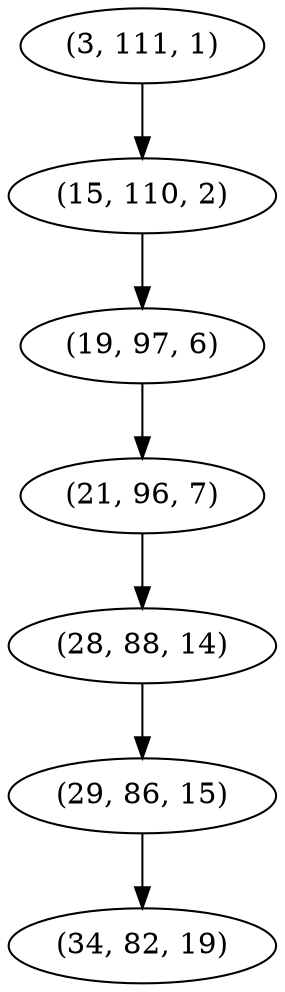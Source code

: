 digraph tree {
    "(3, 111, 1)";
    "(15, 110, 2)";
    "(19, 97, 6)";
    "(21, 96, 7)";
    "(28, 88, 14)";
    "(29, 86, 15)";
    "(34, 82, 19)";
    "(3, 111, 1)" -> "(15, 110, 2)";
    "(15, 110, 2)" -> "(19, 97, 6)";
    "(19, 97, 6)" -> "(21, 96, 7)";
    "(21, 96, 7)" -> "(28, 88, 14)";
    "(28, 88, 14)" -> "(29, 86, 15)";
    "(29, 86, 15)" -> "(34, 82, 19)";
}
